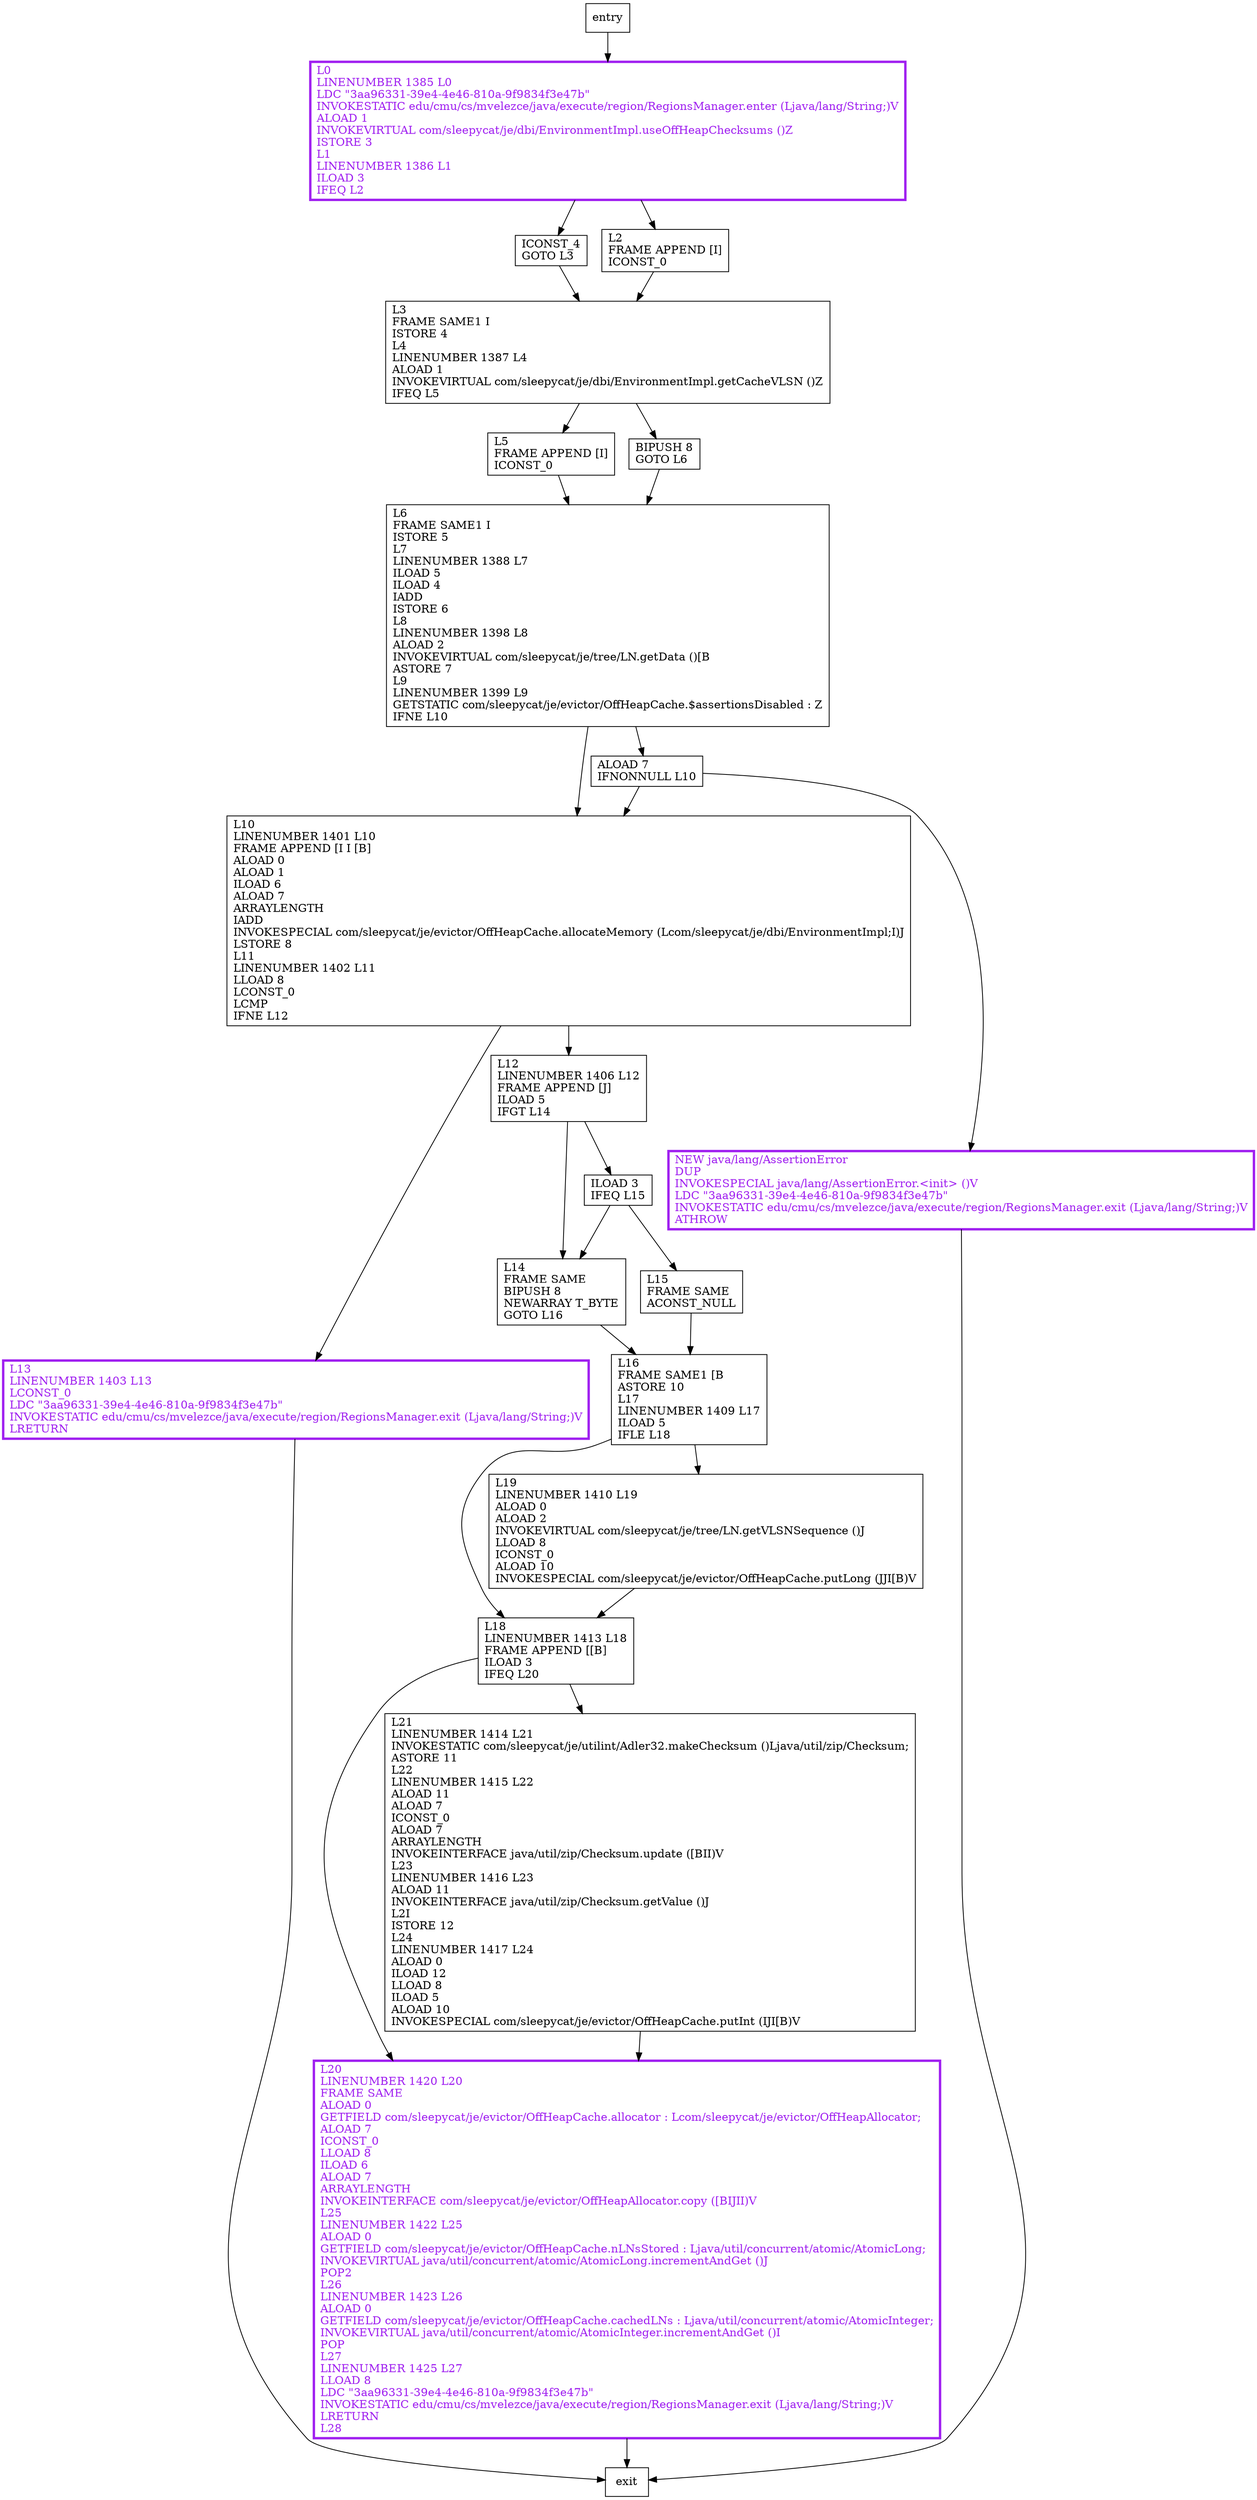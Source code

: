 digraph serializeLN {
node [shape=record];
652869572 [label="L10\lLINENUMBER 1401 L10\lFRAME APPEND [I I [B]\lALOAD 0\lALOAD 1\lILOAD 6\lALOAD 7\lARRAYLENGTH\lIADD\lINVOKESPECIAL com/sleepycat/je/evictor/OffHeapCache.allocateMemory (Lcom/sleepycat/je/dbi/EnvironmentImpl;I)J\lLSTORE 8\lL11\lLINENUMBER 1402 L11\lLLOAD 8\lLCONST_0\lLCMP\lIFNE L12\l"];
1543225785 [label="ICONST_4\lGOTO L3\l"];
116730509 [label="L5\lFRAME APPEND [I]\lICONST_0\l"];
234121554 [label="L13\lLINENUMBER 1403 L13\lLCONST_0\lLDC \"3aa96331-39e4-4e46-810a-9f9834f3e47b\"\lINVOKESTATIC edu/cmu/cs/mvelezce/java/execute/region/RegionsManager.exit (Ljava/lang/String;)V\lLRETURN\l"];
1435039214 [label="L2\lFRAME APPEND [I]\lICONST_0\l"];
1709935271 [label="L18\lLINENUMBER 1413 L18\lFRAME APPEND [[B]\lILOAD 3\lIFEQ L20\l"];
1302781657 [label="L20\lLINENUMBER 1420 L20\lFRAME SAME\lALOAD 0\lGETFIELD com/sleepycat/je/evictor/OffHeapCache.allocator : Lcom/sleepycat/je/evictor/OffHeapAllocator;\lALOAD 7\lICONST_0\lLLOAD 8\lILOAD 6\lALOAD 7\lARRAYLENGTH\lINVOKEINTERFACE com/sleepycat/je/evictor/OffHeapAllocator.copy ([BIJII)V\lL25\lLINENUMBER 1422 L25\lALOAD 0\lGETFIELD com/sleepycat/je/evictor/OffHeapCache.nLNsStored : Ljava/util/concurrent/atomic/AtomicLong;\lINVOKEVIRTUAL java/util/concurrent/atomic/AtomicLong.incrementAndGet ()J\lPOP2\lL26\lLINENUMBER 1423 L26\lALOAD 0\lGETFIELD com/sleepycat/je/evictor/OffHeapCache.cachedLNs : Ljava/util/concurrent/atomic/AtomicInteger;\lINVOKEVIRTUAL java/util/concurrent/atomic/AtomicInteger.incrementAndGet ()I\lPOP\lL27\lLINENUMBER 1425 L27\lLLOAD 8\lLDC \"3aa96331-39e4-4e46-810a-9f9834f3e47b\"\lINVOKESTATIC edu/cmu/cs/mvelezce/java/execute/region/RegionsManager.exit (Ljava/lang/String;)V\lLRETURN\lL28\l"];
339777592 [label="L6\lFRAME SAME1 I\lISTORE 5\lL7\lLINENUMBER 1388 L7\lILOAD 5\lILOAD 4\lIADD\lISTORE 6\lL8\lLINENUMBER 1398 L8\lALOAD 2\lINVOKEVIRTUAL com/sleepycat/je/tree/LN.getData ()[B\lASTORE 7\lL9\lLINENUMBER 1399 L9\lGETSTATIC com/sleepycat/je/evictor/OffHeapCache.$assertionsDisabled : Z\lIFNE L10\l"];
326171866 [label="ALOAD 7\lIFNONNULL L10\l"];
157747414 [label="NEW java/lang/AssertionError\lDUP\lINVOKESPECIAL java/lang/AssertionError.\<init\> ()V\lLDC \"3aa96331-39e4-4e46-810a-9f9834f3e47b\"\lINVOKESTATIC edu/cmu/cs/mvelezce/java/execute/region/RegionsManager.exit (Ljava/lang/String;)V\lATHROW\l"];
632759864 [label="L21\lLINENUMBER 1414 L21\lINVOKESTATIC com/sleepycat/je/utilint/Adler32.makeChecksum ()Ljava/util/zip/Checksum;\lASTORE 11\lL22\lLINENUMBER 1415 L22\lALOAD 11\lALOAD 7\lICONST_0\lALOAD 7\lARRAYLENGTH\lINVOKEINTERFACE java/util/zip/Checksum.update ([BII)V\lL23\lLINENUMBER 1416 L23\lALOAD 11\lINVOKEINTERFACE java/util/zip/Checksum.getValue ()J\lL2I\lISTORE 12\lL24\lLINENUMBER 1417 L24\lALOAD 0\lILOAD 12\lLLOAD 8\lILOAD 5\lALOAD 10\lINVOKESPECIAL com/sleepycat/je/evictor/OffHeapCache.putInt (IJI[B)V\l"];
639287891 [label="L0\lLINENUMBER 1385 L0\lLDC \"3aa96331-39e4-4e46-810a-9f9834f3e47b\"\lINVOKESTATIC edu/cmu/cs/mvelezce/java/execute/region/RegionsManager.enter (Ljava/lang/String;)V\lALOAD 1\lINVOKEVIRTUAL com/sleepycat/je/dbi/EnvironmentImpl.useOffHeapChecksums ()Z\lISTORE 3\lL1\lLINENUMBER 1386 L1\lILOAD 3\lIFEQ L2\l"];
1937672507 [label="L3\lFRAME SAME1 I\lISTORE 4\lL4\lLINENUMBER 1387 L4\lALOAD 1\lINVOKEVIRTUAL com/sleepycat/je/dbi/EnvironmentImpl.getCacheVLSN ()Z\lIFEQ L5\l"];
1415022018 [label="L16\lFRAME SAME1 [B\lASTORE 10\lL17\lLINENUMBER 1409 L17\lILOAD 5\lIFLE L18\l"];
50775389 [label="BIPUSH 8\lGOTO L6\l"];
1678418167 [label="ILOAD 3\lIFEQ L15\l"];
1436165400 [label="L14\lFRAME SAME\lBIPUSH 8\lNEWARRAY T_BYTE\lGOTO L16\l"];
2051525921 [label="L15\lFRAME SAME\lACONST_NULL\l"];
435601562 [label="L12\lLINENUMBER 1406 L12\lFRAME APPEND [J]\lILOAD 5\lIFGT L14\l"];
1641927143 [label="L19\lLINENUMBER 1410 L19\lALOAD 0\lALOAD 2\lINVOKEVIRTUAL com/sleepycat/je/tree/LN.getVLSNSequence ()J\lLLOAD 8\lICONST_0\lALOAD 10\lINVOKESPECIAL com/sleepycat/je/evictor/OffHeapCache.putLong (JJI[B)V\l"];
entry;
exit;
652869572 -> 234121554
652869572 -> 435601562
1543225785 -> 1937672507
116730509 -> 339777592
234121554 -> exit
1435039214 -> 1937672507
1709935271 -> 632759864
1709935271 -> 1302781657
1302781657 -> exit
339777592 -> 652869572
339777592 -> 326171866
326171866 -> 652869572
326171866 -> 157747414
157747414 -> exit
entry -> 639287891
632759864 -> 1302781657
639287891 -> 1543225785
639287891 -> 1435039214
1937672507 -> 116730509
1937672507 -> 50775389
1415022018 -> 1709935271
1415022018 -> 1641927143
50775389 -> 339777592
1678418167 -> 1436165400
1678418167 -> 2051525921
1436165400 -> 1415022018
2051525921 -> 1415022018
435601562 -> 1678418167
435601562 -> 1436165400
1641927143 -> 1709935271
639287891[fontcolor="purple", penwidth=3, color="purple"];
234121554[fontcolor="purple", penwidth=3, color="purple"];
1302781657[fontcolor="purple", penwidth=3, color="purple"];
157747414[fontcolor="purple", penwidth=3, color="purple"];
}
